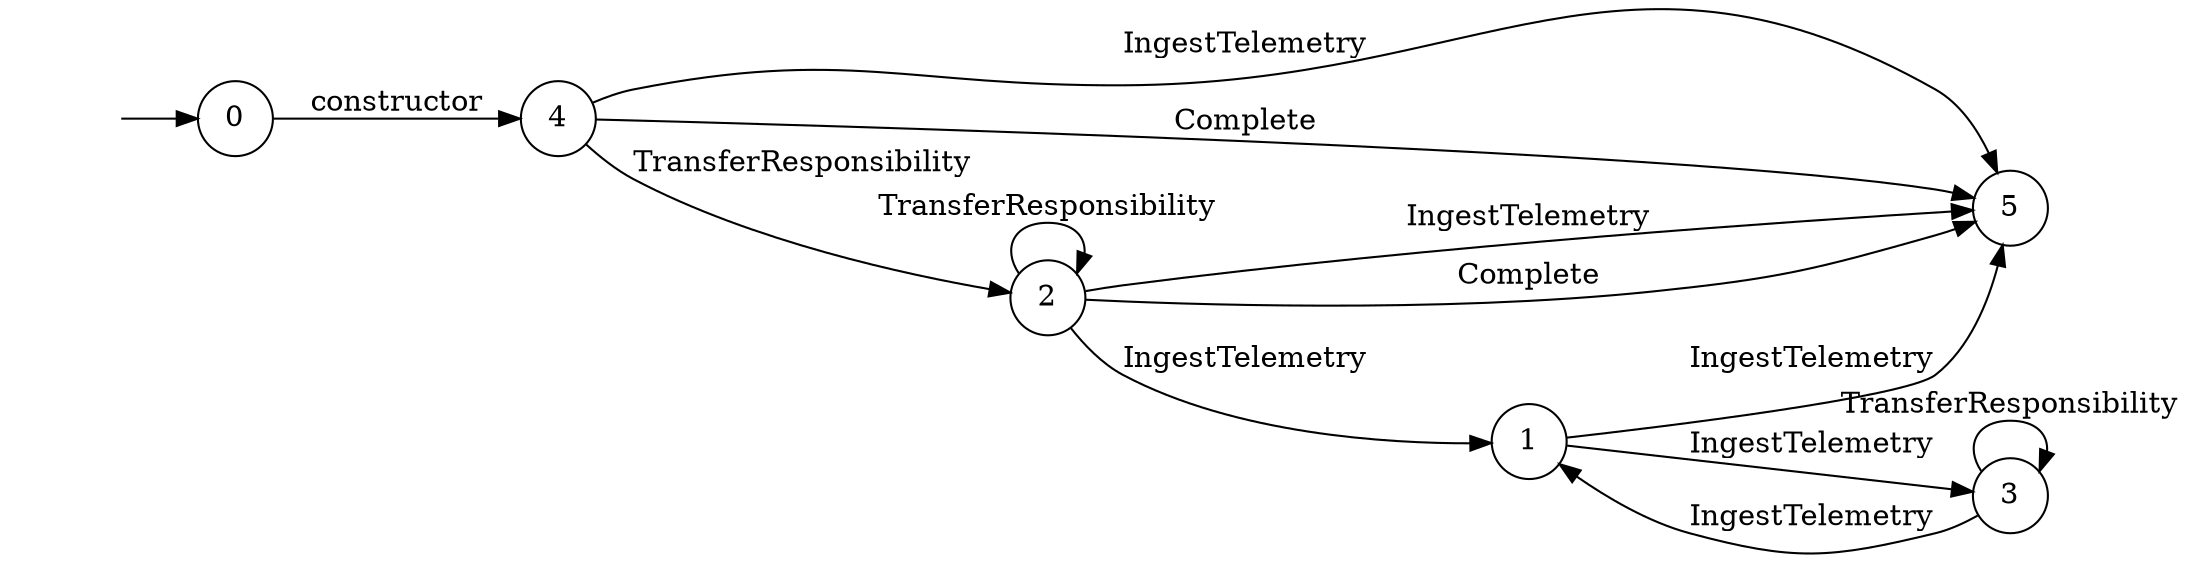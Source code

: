 digraph "Dapp-Automata-data/fuzzer/testnetdata-model-rq1/RefrigeratedTransportation/FSM-7" {
	graph [rankdir=LR]
	"" [label="" shape=plaintext]
	5 [label=5 shape=circle]
	2 [label=2 shape=circle]
	4 [label=4 shape=circle]
	3 [label=3 shape=circle]
	1 [label=1 shape=circle]
	0 [label=0 shape=circle]
	"" -> 0 [label=""]
	0 -> 4 [label=constructor]
	4 -> 5 [label=IngestTelemetry]
	4 -> 5 [label=Complete]
	4 -> 2 [label=TransferResponsibility]
	2 -> 1 [label=IngestTelemetry]
	2 -> 5 [label=IngestTelemetry]
	2 -> 5 [label=Complete]
	2 -> 2 [label=TransferResponsibility]
	3 -> 1 [label=IngestTelemetry]
	3 -> 3 [label=TransferResponsibility]
	1 -> 5 [label=IngestTelemetry]
	1 -> 3 [label=IngestTelemetry]
}
